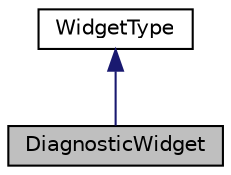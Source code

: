 digraph "DiagnosticWidget"
{
 // LATEX_PDF_SIZE
  edge [fontname="Helvetica",fontsize="10",labelfontname="Helvetica",labelfontsize="10"];
  node [fontname="Helvetica",fontsize="10",shape=record];
  Node1 [label="DiagnosticWidget",height=0.2,width=0.4,color="black", fillcolor="grey75", style="filled", fontcolor="black",tooltip=" "];
  Node2 -> Node1 [dir="back",color="midnightblue",fontsize="10",style="solid"];
  Node2 [label="WidgetType",height=0.2,width=0.4,color="black", fillcolor="white", style="filled",URL="$classWidgetType.html",tooltip="Widgets added to the content are described by subclasses of this class."];
}

